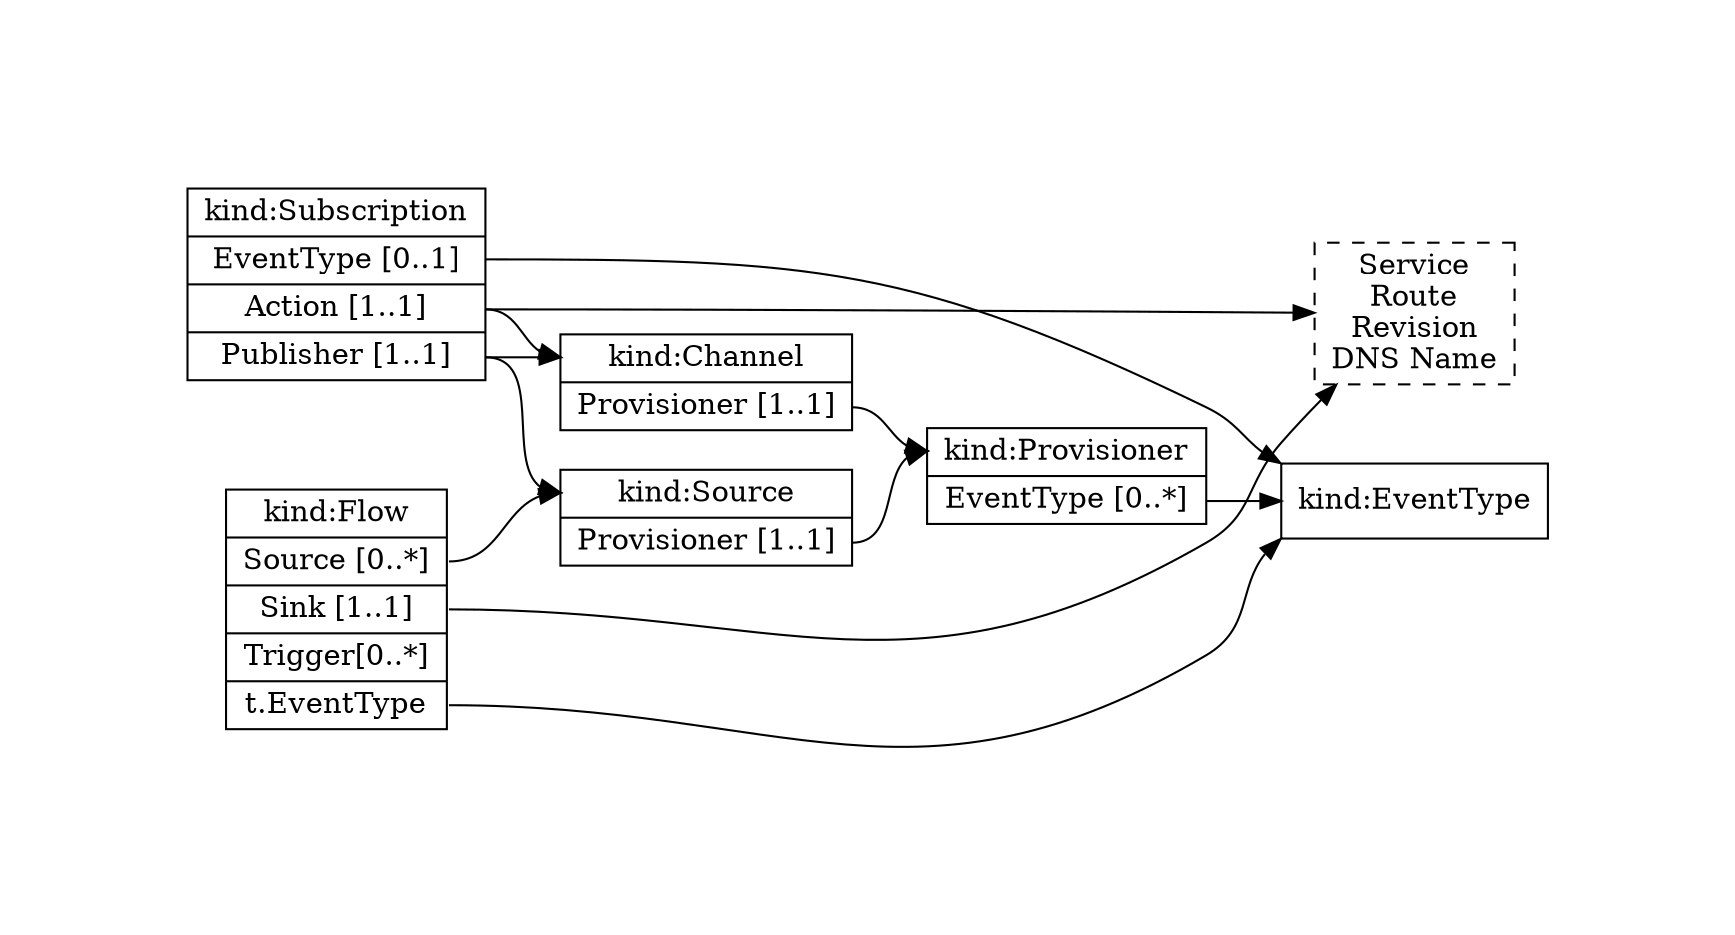 // This is the overview graph for object refrences in the control plane.
//
// To reproduce the PNG, run the following:
// $ dot -Tpng overview-objects2.dot -o overview-objects2.png
//
digraph G {
  rankdir=LR;
  node[shape=record];
  graph [pad="1.25"];

  Prov [label="<k> kind:Provisioner|<t> EventType [0..*]"];

  EventType [label="<k> kind:EventType"];

  Source [label="<k> kind:Source|<p> Provisioner [1..1]"];

  Flow [label="<k> kind:Flow|<s> Source [0..*]|<a> Sink [1..1]|Trigger[0..*]|<tt> t.EventType"];

  Chan [label="<k> kind:Channel|<p> Provisioner [1..1]"];

  Sub [label="<k> kind:Subscription|<t> EventType [0..1]|<a> Action [1..1]|<p> Publisher [1..1]"];

  Sinks [shape=rectangle style=dashed; label="Service\nRoute\nRevision\nDNS Name"];

  Prov:t -> EventType:k;

  Source:p -> Prov:k;

  Flow:s -> Source:k;
  Flow:tt -> EventType:k;
  Flow:a -> Sinks;

  Chan:p -> Prov:k;

  Sub:t -> EventType:k;
  Sub:p -> Source:k;
  Sub:p -> Chan:k;
  Sub:a -> Chan:k;
  Sub:a -> Sinks;

  {rank=same; Flow; Sub}
//  {rank=max; Chan; Bus;}
//  {rank=max; Bus;}
//  {rank=min; Source; Prov; EventType;}
  {rank=min; Flow;}
  {rank=max; Sinks;}
}
